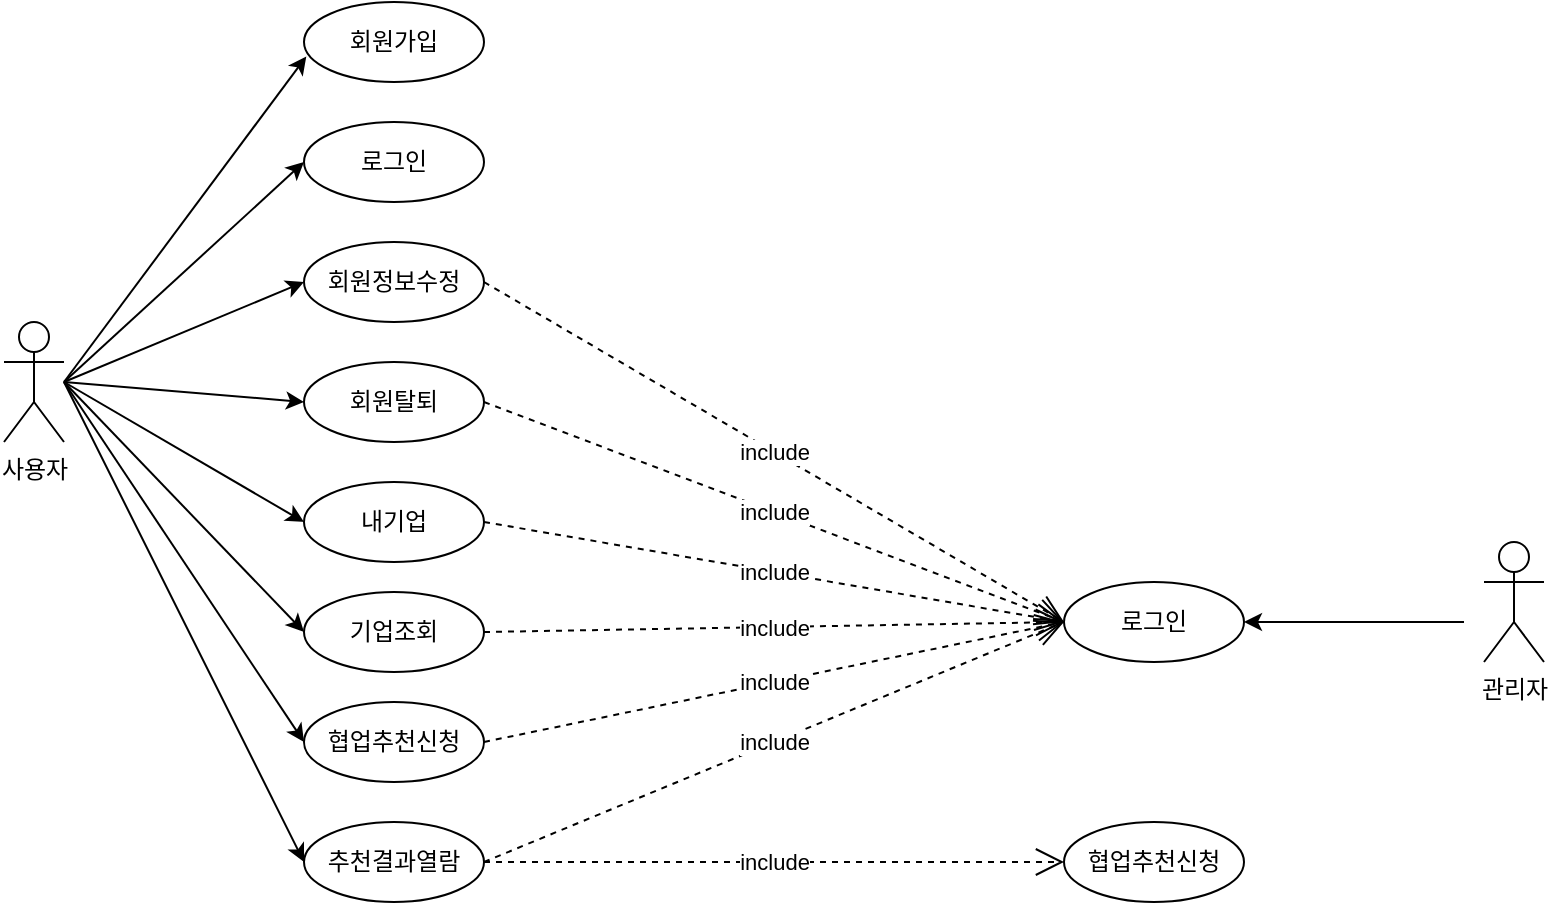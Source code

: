 <mxfile version="22.0.8" type="github">
  <diagram name="페이지-1" id="eraktq7iX6RgXeiqUgSP">
    <mxGraphModel dx="1434" dy="750" grid="1" gridSize="10" guides="1" tooltips="1" connect="1" arrows="1" fold="1" page="1" pageScale="1" pageWidth="1100" pageHeight="850" math="0" shadow="0">
      <root>
        <mxCell id="0" />
        <mxCell id="1" parent="0" />
        <mxCell id="FoT64RcyF5CcewhEcjkt-1" value="사용자" style="shape=umlActor;verticalLabelPosition=bottom;verticalAlign=top;html=1;outlineConnect=0;" vertex="1" parent="1">
          <mxGeometry x="70" y="250" width="30" height="60" as="geometry" />
        </mxCell>
        <mxCell id="FoT64RcyF5CcewhEcjkt-4" value="관리자" style="shape=umlActor;verticalLabelPosition=bottom;verticalAlign=top;html=1;outlineConnect=0;" vertex="1" parent="1">
          <mxGeometry x="810" y="360" width="30" height="60" as="geometry" />
        </mxCell>
        <mxCell id="FoT64RcyF5CcewhEcjkt-7" value="회원가입" style="ellipse;whiteSpace=wrap;html=1;" vertex="1" parent="1">
          <mxGeometry x="220" y="90" width="90" height="40" as="geometry" />
        </mxCell>
        <mxCell id="FoT64RcyF5CcewhEcjkt-11" value="로그인" style="ellipse;whiteSpace=wrap;html=1;" vertex="1" parent="1">
          <mxGeometry x="220" y="150" width="90" height="40" as="geometry" />
        </mxCell>
        <mxCell id="FoT64RcyF5CcewhEcjkt-12" value="회원정보수정" style="ellipse;whiteSpace=wrap;html=1;" vertex="1" parent="1">
          <mxGeometry x="220" y="210" width="90" height="40" as="geometry" />
        </mxCell>
        <mxCell id="FoT64RcyF5CcewhEcjkt-13" value="회원탈퇴" style="ellipse;whiteSpace=wrap;html=1;" vertex="1" parent="1">
          <mxGeometry x="220" y="270" width="90" height="40" as="geometry" />
        </mxCell>
        <mxCell id="FoT64RcyF5CcewhEcjkt-14" value="내기업" style="ellipse;whiteSpace=wrap;html=1;" vertex="1" parent="1">
          <mxGeometry x="220" y="330" width="90" height="40" as="geometry" />
        </mxCell>
        <mxCell id="FoT64RcyF5CcewhEcjkt-15" value="기업조회" style="ellipse;whiteSpace=wrap;html=1;" vertex="1" parent="1">
          <mxGeometry x="220" y="385" width="90" height="40" as="geometry" />
        </mxCell>
        <mxCell id="FoT64RcyF5CcewhEcjkt-16" value="협업추천신청" style="ellipse;whiteSpace=wrap;html=1;" vertex="1" parent="1">
          <mxGeometry x="220" y="440" width="90" height="40" as="geometry" />
        </mxCell>
        <mxCell id="FoT64RcyF5CcewhEcjkt-17" value="추천결과열람" style="ellipse;whiteSpace=wrap;html=1;" vertex="1" parent="1">
          <mxGeometry x="220" y="500" width="90" height="40" as="geometry" />
        </mxCell>
        <mxCell id="FoT64RcyF5CcewhEcjkt-18" value="" style="endArrow=classic;html=1;rounded=0;entryX=0.013;entryY=0.68;entryDx=0;entryDy=0;entryPerimeter=0;" edge="1" parent="1" target="FoT64RcyF5CcewhEcjkt-7">
          <mxGeometry width="50" height="50" relative="1" as="geometry">
            <mxPoint x="100" y="280" as="sourcePoint" />
            <mxPoint x="150" y="230" as="targetPoint" />
          </mxGeometry>
        </mxCell>
        <mxCell id="FoT64RcyF5CcewhEcjkt-22" value="" style="endArrow=classic;html=1;rounded=0;entryX=0;entryY=0.5;entryDx=0;entryDy=0;" edge="1" parent="1" target="FoT64RcyF5CcewhEcjkt-17">
          <mxGeometry width="50" height="50" relative="1" as="geometry">
            <mxPoint x="100" y="280" as="sourcePoint" />
            <mxPoint x="150" y="230" as="targetPoint" />
          </mxGeometry>
        </mxCell>
        <mxCell id="FoT64RcyF5CcewhEcjkt-23" value="" style="endArrow=classic;html=1;rounded=0;entryX=0;entryY=0.5;entryDx=0;entryDy=0;" edge="1" parent="1" target="FoT64RcyF5CcewhEcjkt-16">
          <mxGeometry width="50" height="50" relative="1" as="geometry">
            <mxPoint x="100" y="280" as="sourcePoint" />
            <mxPoint x="150" y="230" as="targetPoint" />
          </mxGeometry>
        </mxCell>
        <mxCell id="FoT64RcyF5CcewhEcjkt-24" value="" style="endArrow=classic;html=1;rounded=0;entryX=0;entryY=0.5;entryDx=0;entryDy=0;" edge="1" parent="1" target="FoT64RcyF5CcewhEcjkt-15">
          <mxGeometry width="50" height="50" relative="1" as="geometry">
            <mxPoint x="100" y="280" as="sourcePoint" />
            <mxPoint x="150" y="230" as="targetPoint" />
          </mxGeometry>
        </mxCell>
        <mxCell id="FoT64RcyF5CcewhEcjkt-25" value="" style="endArrow=classic;html=1;rounded=0;entryX=0;entryY=0.5;entryDx=0;entryDy=0;" edge="1" parent="1" target="FoT64RcyF5CcewhEcjkt-14">
          <mxGeometry width="50" height="50" relative="1" as="geometry">
            <mxPoint x="100" y="280" as="sourcePoint" />
            <mxPoint x="150" y="230" as="targetPoint" />
          </mxGeometry>
        </mxCell>
        <mxCell id="FoT64RcyF5CcewhEcjkt-26" value="" style="endArrow=classic;html=1;rounded=0;entryX=0;entryY=0.5;entryDx=0;entryDy=0;" edge="1" parent="1" target="FoT64RcyF5CcewhEcjkt-13">
          <mxGeometry width="50" height="50" relative="1" as="geometry">
            <mxPoint x="100" y="280" as="sourcePoint" />
            <mxPoint x="150" y="230" as="targetPoint" />
          </mxGeometry>
        </mxCell>
        <mxCell id="FoT64RcyF5CcewhEcjkt-27" value="" style="endArrow=classic;html=1;rounded=0;entryX=0;entryY=0.5;entryDx=0;entryDy=0;" edge="1" parent="1" target="FoT64RcyF5CcewhEcjkt-12">
          <mxGeometry width="50" height="50" relative="1" as="geometry">
            <mxPoint x="100" y="280" as="sourcePoint" />
            <mxPoint x="150" y="230" as="targetPoint" />
          </mxGeometry>
        </mxCell>
        <mxCell id="FoT64RcyF5CcewhEcjkt-28" value="" style="endArrow=classic;html=1;rounded=0;entryX=0;entryY=0.5;entryDx=0;entryDy=0;" edge="1" parent="1" target="FoT64RcyF5CcewhEcjkt-11">
          <mxGeometry width="50" height="50" relative="1" as="geometry">
            <mxPoint x="100" y="280" as="sourcePoint" />
            <mxPoint x="150" y="230" as="targetPoint" />
          </mxGeometry>
        </mxCell>
        <mxCell id="FoT64RcyF5CcewhEcjkt-29" value="" style="endArrow=classic;html=1;rounded=0;entryX=1;entryY=0.5;entryDx=0;entryDy=0;" edge="1" parent="1" target="FoT64RcyF5CcewhEcjkt-38">
          <mxGeometry width="50" height="50" relative="1" as="geometry">
            <mxPoint x="800" y="400" as="sourcePoint" />
            <mxPoint x="310" y="170" as="targetPoint" />
          </mxGeometry>
        </mxCell>
        <mxCell id="FoT64RcyF5CcewhEcjkt-31" value="include" style="endArrow=open;endSize=12;dashed=1;html=1;rounded=0;exitX=1;exitY=0.5;exitDx=0;exitDy=0;" edge="1" parent="1" source="FoT64RcyF5CcewhEcjkt-12">
          <mxGeometry width="160" relative="1" as="geometry">
            <mxPoint x="440" y="400" as="sourcePoint" />
            <mxPoint x="600" y="400" as="targetPoint" />
          </mxGeometry>
        </mxCell>
        <mxCell id="FoT64RcyF5CcewhEcjkt-32" value="include" style="endArrow=open;endSize=12;dashed=1;html=1;rounded=0;exitX=1;exitY=0.5;exitDx=0;exitDy=0;" edge="1" parent="1">
          <mxGeometry width="160" relative="1" as="geometry">
            <mxPoint x="310" y="290" as="sourcePoint" />
            <mxPoint x="600" y="400" as="targetPoint" />
          </mxGeometry>
        </mxCell>
        <mxCell id="FoT64RcyF5CcewhEcjkt-33" value="include" style="endArrow=open;endSize=12;dashed=1;html=1;rounded=0;exitX=1;exitY=0.5;exitDx=0;exitDy=0;" edge="1" parent="1">
          <mxGeometry width="160" relative="1" as="geometry">
            <mxPoint x="310" y="350" as="sourcePoint" />
            <mxPoint x="600" y="400" as="targetPoint" />
          </mxGeometry>
        </mxCell>
        <mxCell id="FoT64RcyF5CcewhEcjkt-34" value="include" style="endArrow=open;endSize=12;dashed=1;html=1;rounded=0;exitX=1;exitY=0.5;exitDx=0;exitDy=0;" edge="1" parent="1">
          <mxGeometry width="160" relative="1" as="geometry">
            <mxPoint x="310" y="405" as="sourcePoint" />
            <mxPoint x="600" y="400" as="targetPoint" />
          </mxGeometry>
        </mxCell>
        <mxCell id="FoT64RcyF5CcewhEcjkt-35" value="include" style="endArrow=open;endSize=12;dashed=1;html=1;rounded=0;exitX=1;exitY=0.5;exitDx=0;exitDy=0;" edge="1" parent="1">
          <mxGeometry width="160" relative="1" as="geometry">
            <mxPoint x="310" y="460" as="sourcePoint" />
            <mxPoint x="600" y="400" as="targetPoint" />
          </mxGeometry>
        </mxCell>
        <mxCell id="FoT64RcyF5CcewhEcjkt-36" value="include" style="endArrow=open;endSize=12;dashed=1;html=1;rounded=0;exitX=1;exitY=0.5;exitDx=0;exitDy=0;" edge="1" parent="1">
          <mxGeometry width="160" relative="1" as="geometry">
            <mxPoint x="310" y="520" as="sourcePoint" />
            <mxPoint x="600" y="400" as="targetPoint" />
          </mxGeometry>
        </mxCell>
        <mxCell id="FoT64RcyF5CcewhEcjkt-38" value="로그인" style="ellipse;whiteSpace=wrap;html=1;" vertex="1" parent="1">
          <mxGeometry x="600" y="380" width="90" height="40" as="geometry" />
        </mxCell>
        <mxCell id="FoT64RcyF5CcewhEcjkt-39" value="include" style="endArrow=open;endSize=12;dashed=1;html=1;rounded=0;exitX=1;exitY=0.5;exitDx=0;exitDy=0;" edge="1" parent="1" source="FoT64RcyF5CcewhEcjkt-17">
          <mxGeometry width="160" relative="1" as="geometry">
            <mxPoint x="320" y="530" as="sourcePoint" />
            <mxPoint x="600" y="520" as="targetPoint" />
          </mxGeometry>
        </mxCell>
        <mxCell id="FoT64RcyF5CcewhEcjkt-40" value="협업추천신청" style="ellipse;whiteSpace=wrap;html=1;" vertex="1" parent="1">
          <mxGeometry x="600" y="500" width="90" height="40" as="geometry" />
        </mxCell>
      </root>
    </mxGraphModel>
  </diagram>
</mxfile>
